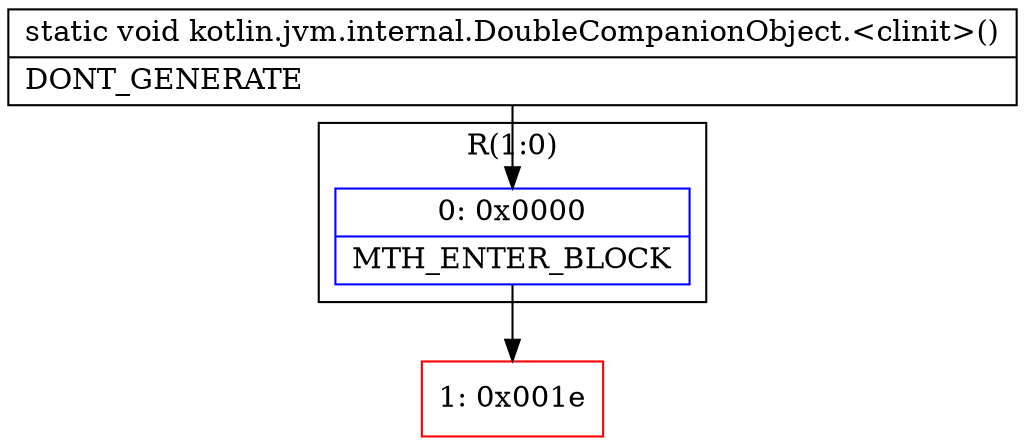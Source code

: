 digraph "CFG forkotlin.jvm.internal.DoubleCompanionObject.\<clinit\>()V" {
subgraph cluster_Region_431069248 {
label = "R(1:0)";
node [shape=record,color=blue];
Node_0 [shape=record,label="{0\:\ 0x0000|MTH_ENTER_BLOCK\l}"];
}
Node_1 [shape=record,color=red,label="{1\:\ 0x001e}"];
MethodNode[shape=record,label="{static void kotlin.jvm.internal.DoubleCompanionObject.\<clinit\>()  | DONT_GENERATE\l}"];
MethodNode -> Node_0;
Node_0 -> Node_1;
}

